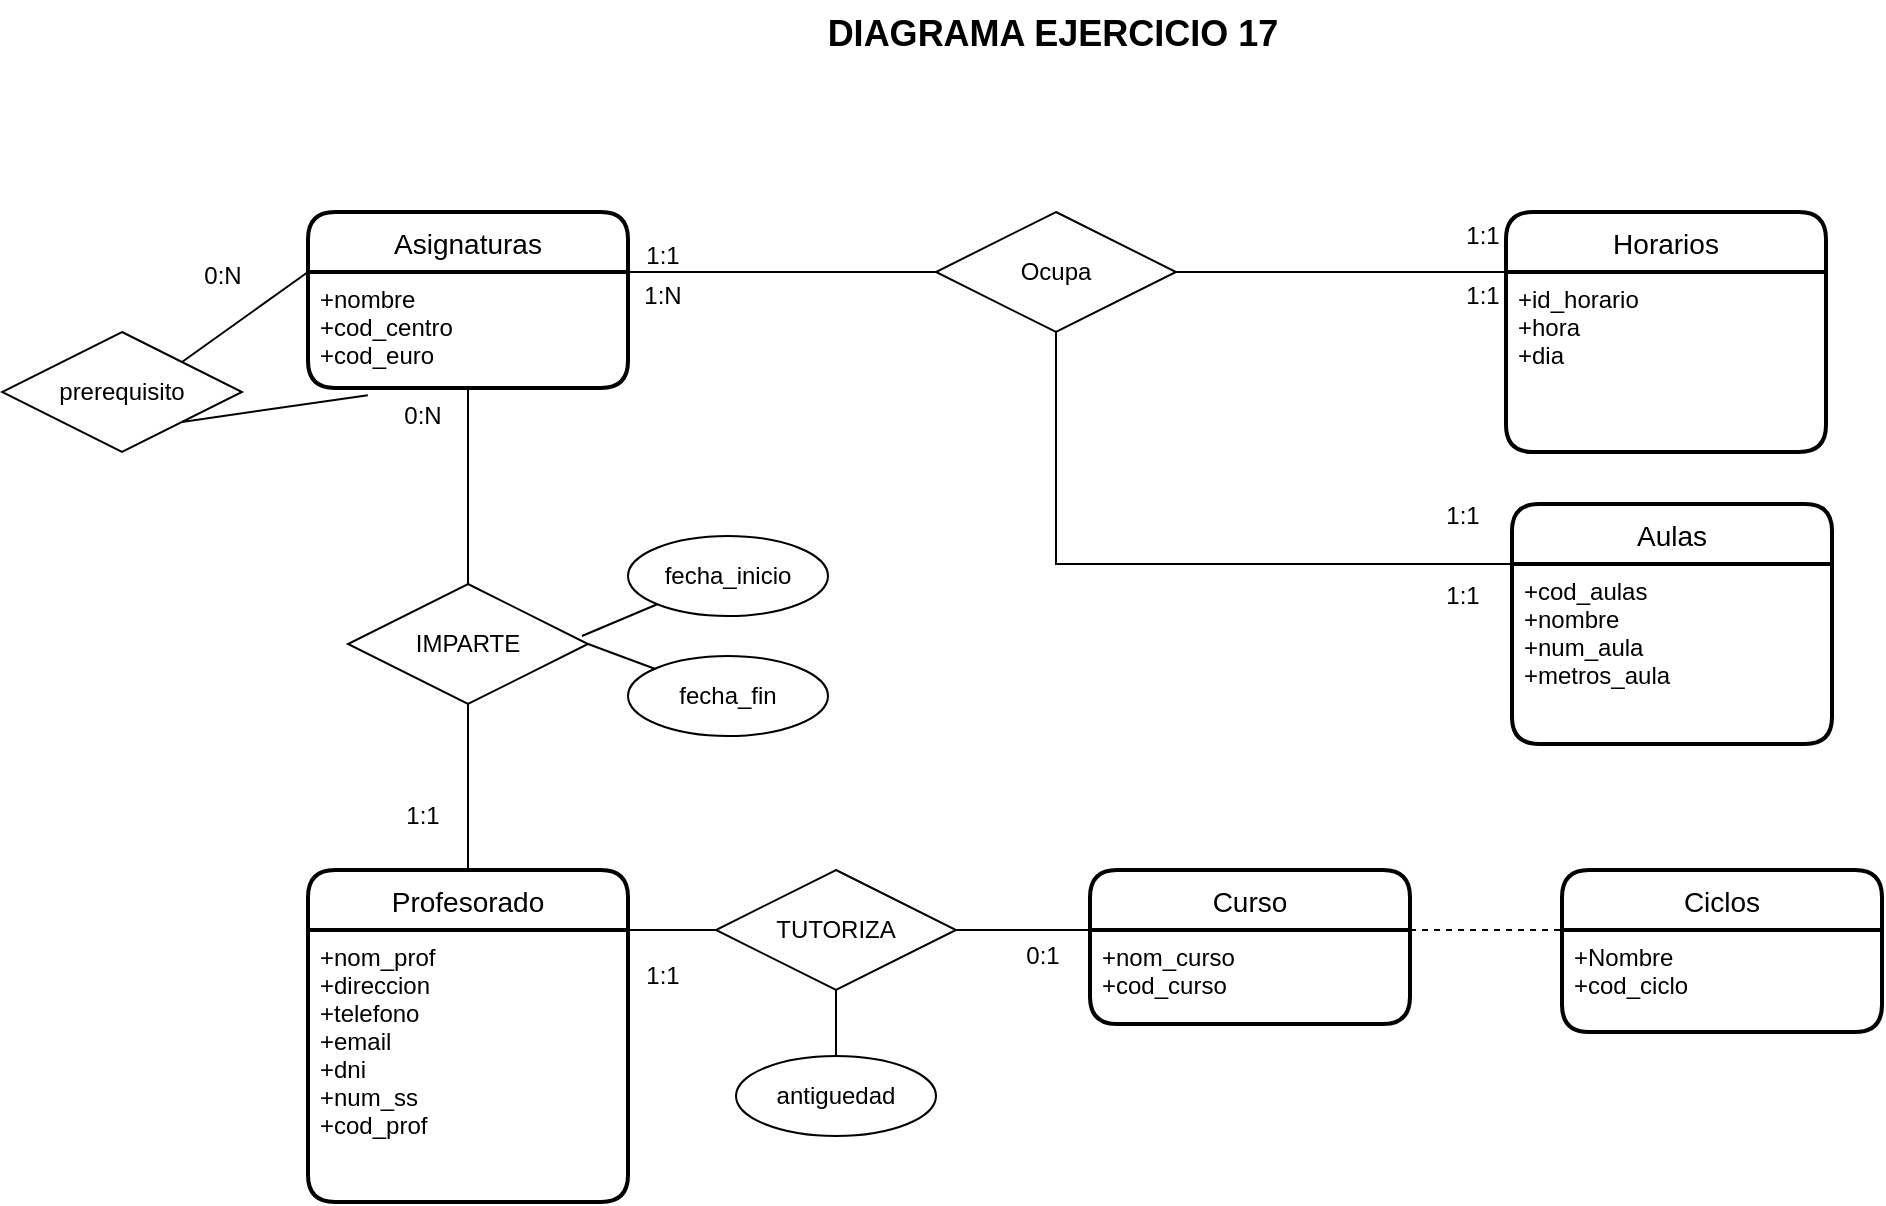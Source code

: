 <mxfile version="20.1.4" type="github">
  <diagram id="GUee9Opz0NuK8Jt2TQdb" name="Página-1">
    <mxGraphModel dx="1117" dy="589" grid="1" gridSize="10" guides="1" tooltips="1" connect="1" arrows="1" fold="1" page="1" pageScale="1" pageWidth="1169" pageHeight="827" math="0" shadow="0">
      <root>
        <mxCell id="0" />
        <mxCell id="1" parent="0" />
        <mxCell id="Q2vSyxKnWXDdQIr5jQp7-1" value="Horarios" style="swimlane;childLayout=stackLayout;horizontal=1;startSize=30;horizontalStack=0;rounded=1;fontSize=14;fontStyle=0;strokeWidth=2;resizeParent=0;resizeLast=1;shadow=0;dashed=0;align=center;" vertex="1" parent="1">
          <mxGeometry x="812" y="148" width="160" height="120" as="geometry" />
        </mxCell>
        <mxCell id="Q2vSyxKnWXDdQIr5jQp7-2" value="+id_horario&#xa;+hora&#xa;+dia" style="align=left;strokeColor=none;fillColor=none;spacingLeft=4;fontSize=12;verticalAlign=top;resizable=0;rotatable=0;part=1;fontStyle=0" vertex="1" parent="Q2vSyxKnWXDdQIr5jQp7-1">
          <mxGeometry y="30" width="160" height="90" as="geometry" />
        </mxCell>
        <mxCell id="Q2vSyxKnWXDdQIr5jQp7-3" value="Asignaturas" style="swimlane;childLayout=stackLayout;horizontal=1;startSize=30;horizontalStack=0;rounded=1;fontSize=14;fontStyle=0;strokeWidth=2;resizeParent=0;resizeLast=1;shadow=0;dashed=0;align=center;" vertex="1" parent="1">
          <mxGeometry x="213" y="148" width="160" height="88" as="geometry" />
        </mxCell>
        <mxCell id="Q2vSyxKnWXDdQIr5jQp7-4" value="+nombre&#xa;+cod_centro&#xa;+cod_euro" style="align=left;strokeColor=none;fillColor=none;spacingLeft=4;fontSize=12;verticalAlign=top;resizable=0;rotatable=0;part=1;" vertex="1" parent="Q2vSyxKnWXDdQIr5jQp7-3">
          <mxGeometry y="30" width="160" height="58" as="geometry" />
        </mxCell>
        <mxCell id="Q2vSyxKnWXDdQIr5jQp7-5" value="Profesorado" style="swimlane;childLayout=stackLayout;horizontal=1;startSize=30;horizontalStack=0;rounded=1;fontSize=14;fontStyle=0;strokeWidth=2;resizeParent=0;resizeLast=1;shadow=0;dashed=0;align=center;" vertex="1" parent="1">
          <mxGeometry x="213" y="477" width="160" height="166" as="geometry" />
        </mxCell>
        <mxCell id="Q2vSyxKnWXDdQIr5jQp7-6" value="+nom_prof&#xa;+direccion&#xa;+telefono&#xa;+email&#xa;+dni&#xa;+num_ss&#xa;+cod_prof&#xa;&#xa;&#xa;&#xa;" style="align=left;strokeColor=none;fillColor=none;spacingLeft=4;fontSize=12;verticalAlign=top;resizable=0;rotatable=0;part=1;" vertex="1" parent="Q2vSyxKnWXDdQIr5jQp7-5">
          <mxGeometry y="30" width="160" height="136" as="geometry" />
        </mxCell>
        <mxCell id="Q2vSyxKnWXDdQIr5jQp7-7" value="Ciclos" style="swimlane;childLayout=stackLayout;horizontal=1;startSize=30;horizontalStack=0;rounded=1;fontSize=14;fontStyle=0;strokeWidth=2;resizeParent=0;resizeLast=1;shadow=0;dashed=0;align=center;" vertex="1" parent="1">
          <mxGeometry x="840" y="477" width="160" height="81" as="geometry" />
        </mxCell>
        <mxCell id="Q2vSyxKnWXDdQIr5jQp7-8" value="+Nombre&#xa;+cod_ciclo&#xa;" style="align=left;strokeColor=none;fillColor=none;spacingLeft=4;fontSize=12;verticalAlign=top;resizable=0;rotatable=0;part=1;" vertex="1" parent="Q2vSyxKnWXDdQIr5jQp7-7">
          <mxGeometry y="30" width="160" height="51" as="geometry" />
        </mxCell>
        <mxCell id="Q2vSyxKnWXDdQIr5jQp7-9" value="Aulas" style="swimlane;childLayout=stackLayout;horizontal=1;startSize=30;horizontalStack=0;rounded=1;fontSize=14;fontStyle=0;strokeWidth=2;resizeParent=0;resizeLast=1;shadow=0;dashed=0;align=center;" vertex="1" parent="1">
          <mxGeometry x="815" y="294" width="160" height="120" as="geometry" />
        </mxCell>
        <mxCell id="Q2vSyxKnWXDdQIr5jQp7-10" value="+cod_aulas&#xa;+nombre&#xa;+num_aula&#xa;+metros_aula&#xa;" style="align=left;strokeColor=none;fillColor=none;spacingLeft=4;fontSize=12;verticalAlign=top;resizable=0;rotatable=0;part=1;" vertex="1" parent="Q2vSyxKnWXDdQIr5jQp7-9">
          <mxGeometry y="30" width="160" height="90" as="geometry" />
        </mxCell>
        <mxCell id="Q2vSyxKnWXDdQIr5jQp7-11" value="" style="endArrow=none;html=1;rounded=0;exitX=1;exitY=0;exitDx=0;exitDy=0;entryX=0;entryY=0.5;entryDx=0;entryDy=0;" edge="1" parent="1" source="Q2vSyxKnWXDdQIr5jQp7-4" target="Q2vSyxKnWXDdQIr5jQp7-13">
          <mxGeometry relative="1" as="geometry">
            <mxPoint x="389" y="178" as="sourcePoint" />
            <mxPoint x="549" y="178" as="targetPoint" />
          </mxGeometry>
        </mxCell>
        <mxCell id="Q2vSyxKnWXDdQIr5jQp7-12" value="" style="endArrow=none;html=1;rounded=0;entryX=0;entryY=0.25;entryDx=0;entryDy=0;exitX=0.5;exitY=1;exitDx=0;exitDy=0;edgeStyle=orthogonalEdgeStyle;" edge="1" parent="1" source="Q2vSyxKnWXDdQIr5jQp7-13" target="Q2vSyxKnWXDdQIr5jQp7-9">
          <mxGeometry relative="1" as="geometry">
            <mxPoint x="605" y="324" as="sourcePoint" />
            <mxPoint x="769" y="335" as="targetPoint" />
          </mxGeometry>
        </mxCell>
        <mxCell id="Q2vSyxKnWXDdQIr5jQp7-13" value="Ocupa" style="shape=rhombus;perimeter=rhombusPerimeter;whiteSpace=wrap;html=1;align=center;" vertex="1" parent="1">
          <mxGeometry x="527" y="148" width="120" height="60" as="geometry" />
        </mxCell>
        <mxCell id="Q2vSyxKnWXDdQIr5jQp7-14" value="" style="endArrow=none;html=1;rounded=0;exitX=1;exitY=0.5;exitDx=0;exitDy=0;entryX=0;entryY=0.25;entryDx=0;entryDy=0;" edge="1" parent="1" source="Q2vSyxKnWXDdQIr5jQp7-13" target="Q2vSyxKnWXDdQIr5jQp7-1">
          <mxGeometry relative="1" as="geometry">
            <mxPoint x="653" y="177.5" as="sourcePoint" />
            <mxPoint x="807" y="177.5" as="targetPoint" />
          </mxGeometry>
        </mxCell>
        <mxCell id="Q2vSyxKnWXDdQIr5jQp7-15" value="IMPARTE" style="shape=rhombus;perimeter=rhombusPerimeter;whiteSpace=wrap;html=1;align=center;" vertex="1" parent="1">
          <mxGeometry x="233" y="334" width="120" height="60" as="geometry" />
        </mxCell>
        <mxCell id="Q2vSyxKnWXDdQIr5jQp7-16" value="" style="endArrow=none;html=1;rounded=0;exitX=0.5;exitY=1;exitDx=0;exitDy=0;entryX=0.5;entryY=0;entryDx=0;entryDy=0;" edge="1" parent="1" source="Q2vSyxKnWXDdQIr5jQp7-4" target="Q2vSyxKnWXDdQIr5jQp7-15">
          <mxGeometry relative="1" as="geometry">
            <mxPoint x="373" y="296" as="sourcePoint" />
            <mxPoint x="538" y="296" as="targetPoint" />
          </mxGeometry>
        </mxCell>
        <mxCell id="Q2vSyxKnWXDdQIr5jQp7-17" value="" style="endArrow=none;html=1;rounded=0;exitX=0.5;exitY=1;exitDx=0;exitDy=0;entryX=0.5;entryY=0;entryDx=0;entryDy=0;" edge="1" parent="1" source="Q2vSyxKnWXDdQIr5jQp7-15" target="Q2vSyxKnWXDdQIr5jQp7-5">
          <mxGeometry relative="1" as="geometry">
            <mxPoint x="296" y="398" as="sourcePoint" />
            <mxPoint x="296" y="496" as="targetPoint" />
          </mxGeometry>
        </mxCell>
        <mxCell id="Q2vSyxKnWXDdQIr5jQp7-18" value="Curso" style="swimlane;childLayout=stackLayout;horizontal=1;startSize=30;horizontalStack=0;rounded=1;fontSize=14;fontStyle=0;strokeWidth=2;resizeParent=0;resizeLast=1;shadow=0;dashed=0;align=center;" vertex="1" parent="1">
          <mxGeometry x="604" y="477" width="160" height="77" as="geometry" />
        </mxCell>
        <mxCell id="Q2vSyxKnWXDdQIr5jQp7-19" value="+nom_curso&#xa;+cod_curso&#xa;" style="align=left;strokeColor=none;fillColor=none;spacingLeft=4;fontSize=12;verticalAlign=top;resizable=0;rotatable=0;part=1;" vertex="1" parent="Q2vSyxKnWXDdQIr5jQp7-18">
          <mxGeometry y="30" width="160" height="47" as="geometry" />
        </mxCell>
        <mxCell id="Q2vSyxKnWXDdQIr5jQp7-29" value="" style="endArrow=none;html=1;rounded=0;exitX=1;exitY=0.5;exitDx=0;exitDy=0;entryX=0;entryY=0;entryDx=0;entryDy=0;startArrow=none;" edge="1" parent="1" source="Q2vSyxKnWXDdQIr5jQp7-32" target="Q2vSyxKnWXDdQIr5jQp7-19">
          <mxGeometry relative="1" as="geometry">
            <mxPoint x="386" y="506" as="sourcePoint" />
            <mxPoint x="546" y="506" as="targetPoint" />
          </mxGeometry>
        </mxCell>
        <mxCell id="Q2vSyxKnWXDdQIr5jQp7-30" value="" style="endArrow=none;html=1;rounded=0;exitX=1;exitY=0;exitDx=0;exitDy=0;entryX=0;entryY=0;entryDx=0;entryDy=0;dashed=1;" edge="1" parent="1" source="Q2vSyxKnWXDdQIr5jQp7-19" target="Q2vSyxKnWXDdQIr5jQp7-8">
          <mxGeometry relative="1" as="geometry">
            <mxPoint x="713" y="506" as="sourcePoint" />
            <mxPoint x="893" y="506" as="targetPoint" />
          </mxGeometry>
        </mxCell>
        <mxCell id="Q2vSyxKnWXDdQIr5jQp7-31" value="" style="endArrow=none;html=1;rounded=0;exitX=1;exitY=0.5;exitDx=0;exitDy=0;" edge="1" parent="1" source="Q2vSyxKnWXDdQIr5jQp7-15" target="tVx9SDu4j983D6Pf_-Z4-2">
          <mxGeometry relative="1" as="geometry">
            <mxPoint x="626" y="465" as="sourcePoint" />
            <mxPoint x="393" y="364.0" as="targetPoint" />
          </mxGeometry>
        </mxCell>
        <mxCell id="Q2vSyxKnWXDdQIr5jQp7-32" value="TUTORIZA" style="shape=rhombus;perimeter=rhombusPerimeter;whiteSpace=wrap;html=1;align=center;" vertex="1" parent="1">
          <mxGeometry x="417" y="477" width="120" height="60" as="geometry" />
        </mxCell>
        <mxCell id="Q2vSyxKnWXDdQIr5jQp7-33" value="" style="endArrow=none;html=1;rounded=0;exitX=1;exitY=0;exitDx=0;exitDy=0;entryX=0;entryY=0.5;entryDx=0;entryDy=0;" edge="1" parent="1" source="Q2vSyxKnWXDdQIr5jQp7-6" target="Q2vSyxKnWXDdQIr5jQp7-32">
          <mxGeometry relative="1" as="geometry">
            <mxPoint x="373" y="507" as="sourcePoint" />
            <mxPoint x="553" y="507" as="targetPoint" />
          </mxGeometry>
        </mxCell>
        <mxCell id="Q2vSyxKnWXDdQIr5jQp7-34" value="&lt;font style=&quot;font-size: 18px;&quot;&gt;&lt;b&gt;DIAGRAMA EJERCICIO 17&lt;/b&gt;&lt;/font&gt;" style="text;html=1;align=center;verticalAlign=middle;resizable=0;points=[];autosize=1;strokeColor=none;fillColor=none;" vertex="1" parent="1">
          <mxGeometry x="463" y="42" width="244" height="34" as="geometry" />
        </mxCell>
        <mxCell id="tVx9SDu4j983D6Pf_-Z4-2" value="fecha_fin" style="ellipse;whiteSpace=wrap;html=1;align=center;" vertex="1" parent="1">
          <mxGeometry x="373" y="370" width="100" height="40" as="geometry" />
        </mxCell>
        <mxCell id="tVx9SDu4j983D6Pf_-Z4-3" value="fecha_inicio" style="ellipse;whiteSpace=wrap;html=1;align=center;" vertex="1" parent="1">
          <mxGeometry x="373" y="310" width="100" height="40" as="geometry" />
        </mxCell>
        <mxCell id="tVx9SDu4j983D6Pf_-Z4-5" value="" style="endArrow=none;html=1;rounded=0;entryX=0;entryY=1;entryDx=0;entryDy=0;" edge="1" parent="1" target="tVx9SDu4j983D6Pf_-Z4-3">
          <mxGeometry relative="1" as="geometry">
            <mxPoint x="350" y="360" as="sourcePoint" />
            <mxPoint x="380" y="390" as="targetPoint" />
          </mxGeometry>
        </mxCell>
        <mxCell id="tVx9SDu4j983D6Pf_-Z4-12" value="1:1" style="text;html=1;align=center;verticalAlign=middle;resizable=0;points=[];autosize=1;strokeColor=none;fillColor=none;" vertex="1" parent="1">
          <mxGeometry x="250" y="435" width="40" height="30" as="geometry" />
        </mxCell>
        <mxCell id="tVx9SDu4j983D6Pf_-Z4-13" value="prerequisito" style="shape=rhombus;perimeter=rhombusPerimeter;whiteSpace=wrap;html=1;align=center;" vertex="1" parent="1">
          <mxGeometry x="60" y="208" width="120" height="60" as="geometry" />
        </mxCell>
        <mxCell id="tVx9SDu4j983D6Pf_-Z4-14" value="" style="endArrow=none;html=1;rounded=0;exitX=0;exitY=0;exitDx=0;exitDy=0;entryX=1;entryY=0;entryDx=0;entryDy=0;" edge="1" parent="1" source="Q2vSyxKnWXDdQIr5jQp7-4" target="tVx9SDu4j983D6Pf_-Z4-13">
          <mxGeometry relative="1" as="geometry">
            <mxPoint x="200" y="390" as="sourcePoint" />
            <mxPoint x="360" y="390" as="targetPoint" />
          </mxGeometry>
        </mxCell>
        <mxCell id="tVx9SDu4j983D6Pf_-Z4-15" value="" style="endArrow=none;html=1;rounded=0;exitX=1;exitY=1;exitDx=0;exitDy=0;entryX=0.187;entryY=1.062;entryDx=0;entryDy=0;entryPerimeter=0;" edge="1" parent="1" source="tVx9SDu4j983D6Pf_-Z4-13" target="Q2vSyxKnWXDdQIr5jQp7-4">
          <mxGeometry relative="1" as="geometry">
            <mxPoint x="200" y="390" as="sourcePoint" />
            <mxPoint x="360" y="390" as="targetPoint" />
          </mxGeometry>
        </mxCell>
        <mxCell id="tVx9SDu4j983D6Pf_-Z4-16" value="0:N" style="text;html=1;align=center;verticalAlign=middle;resizable=0;points=[];autosize=1;strokeColor=none;fillColor=none;" vertex="1" parent="1">
          <mxGeometry x="250" y="235" width="40" height="30" as="geometry" />
        </mxCell>
        <mxCell id="tVx9SDu4j983D6Pf_-Z4-17" value="0:N" style="text;html=1;align=center;verticalAlign=middle;resizable=0;points=[];autosize=1;strokeColor=none;fillColor=none;" vertex="1" parent="1">
          <mxGeometry x="150" y="165" width="40" height="30" as="geometry" />
        </mxCell>
        <mxCell id="tVx9SDu4j983D6Pf_-Z4-18" value="0:1" style="text;html=1;align=center;verticalAlign=middle;resizable=0;points=[];autosize=1;strokeColor=none;fillColor=none;" vertex="1" parent="1">
          <mxGeometry x="560" y="505" width="40" height="30" as="geometry" />
        </mxCell>
        <mxCell id="tVx9SDu4j983D6Pf_-Z4-19" value="" style="endArrow=none;html=1;rounded=0;entryX=0.5;entryY=1;entryDx=0;entryDy=0;" edge="1" parent="1" target="Q2vSyxKnWXDdQIr5jQp7-32">
          <mxGeometry relative="1" as="geometry">
            <mxPoint x="477" y="570" as="sourcePoint" />
            <mxPoint x="580" y="390" as="targetPoint" />
          </mxGeometry>
        </mxCell>
        <mxCell id="tVx9SDu4j983D6Pf_-Z4-20" value="antiguedad" style="ellipse;whiteSpace=wrap;html=1;align=center;" vertex="1" parent="1">
          <mxGeometry x="427" y="570" width="100" height="40" as="geometry" />
        </mxCell>
        <mxCell id="tVx9SDu4j983D6Pf_-Z4-22" value="1:1" style="text;html=1;align=center;verticalAlign=middle;resizable=0;points=[];autosize=1;strokeColor=none;fillColor=none;" vertex="1" parent="1">
          <mxGeometry x="370" y="515" width="40" height="30" as="geometry" />
        </mxCell>
        <mxCell id="tVx9SDu4j983D6Pf_-Z4-23" value="1:1" style="text;html=1;align=center;verticalAlign=middle;resizable=0;points=[];autosize=1;strokeColor=none;fillColor=none;" vertex="1" parent="1">
          <mxGeometry x="770" y="325" width="40" height="30" as="geometry" />
        </mxCell>
        <mxCell id="tVx9SDu4j983D6Pf_-Z4-24" value="1:N" style="text;html=1;align=center;verticalAlign=middle;resizable=0;points=[];autosize=1;strokeColor=none;fillColor=none;" vertex="1" parent="1">
          <mxGeometry x="370" y="175" width="40" height="30" as="geometry" />
        </mxCell>
        <mxCell id="tVx9SDu4j983D6Pf_-Z4-25" value="1:1" style="text;html=1;align=center;verticalAlign=middle;resizable=0;points=[];autosize=1;strokeColor=none;fillColor=none;" vertex="1" parent="1">
          <mxGeometry x="780" y="175" width="40" height="30" as="geometry" />
        </mxCell>
        <mxCell id="tVx9SDu4j983D6Pf_-Z4-26" value="1:1" style="text;html=1;align=center;verticalAlign=middle;resizable=0;points=[];autosize=1;strokeColor=none;fillColor=none;" vertex="1" parent="1">
          <mxGeometry x="770" y="285" width="40" height="30" as="geometry" />
        </mxCell>
        <mxCell id="tVx9SDu4j983D6Pf_-Z4-27" value="1:1" style="text;html=1;align=center;verticalAlign=middle;resizable=0;points=[];autosize=1;strokeColor=none;fillColor=none;" vertex="1" parent="1">
          <mxGeometry x="370" y="155" width="40" height="30" as="geometry" />
        </mxCell>
        <mxCell id="tVx9SDu4j983D6Pf_-Z4-28" value="1:1" style="text;html=1;align=center;verticalAlign=middle;resizable=0;points=[];autosize=1;strokeColor=none;fillColor=none;" vertex="1" parent="1">
          <mxGeometry x="780" y="145" width="40" height="30" as="geometry" />
        </mxCell>
      </root>
    </mxGraphModel>
  </diagram>
</mxfile>
